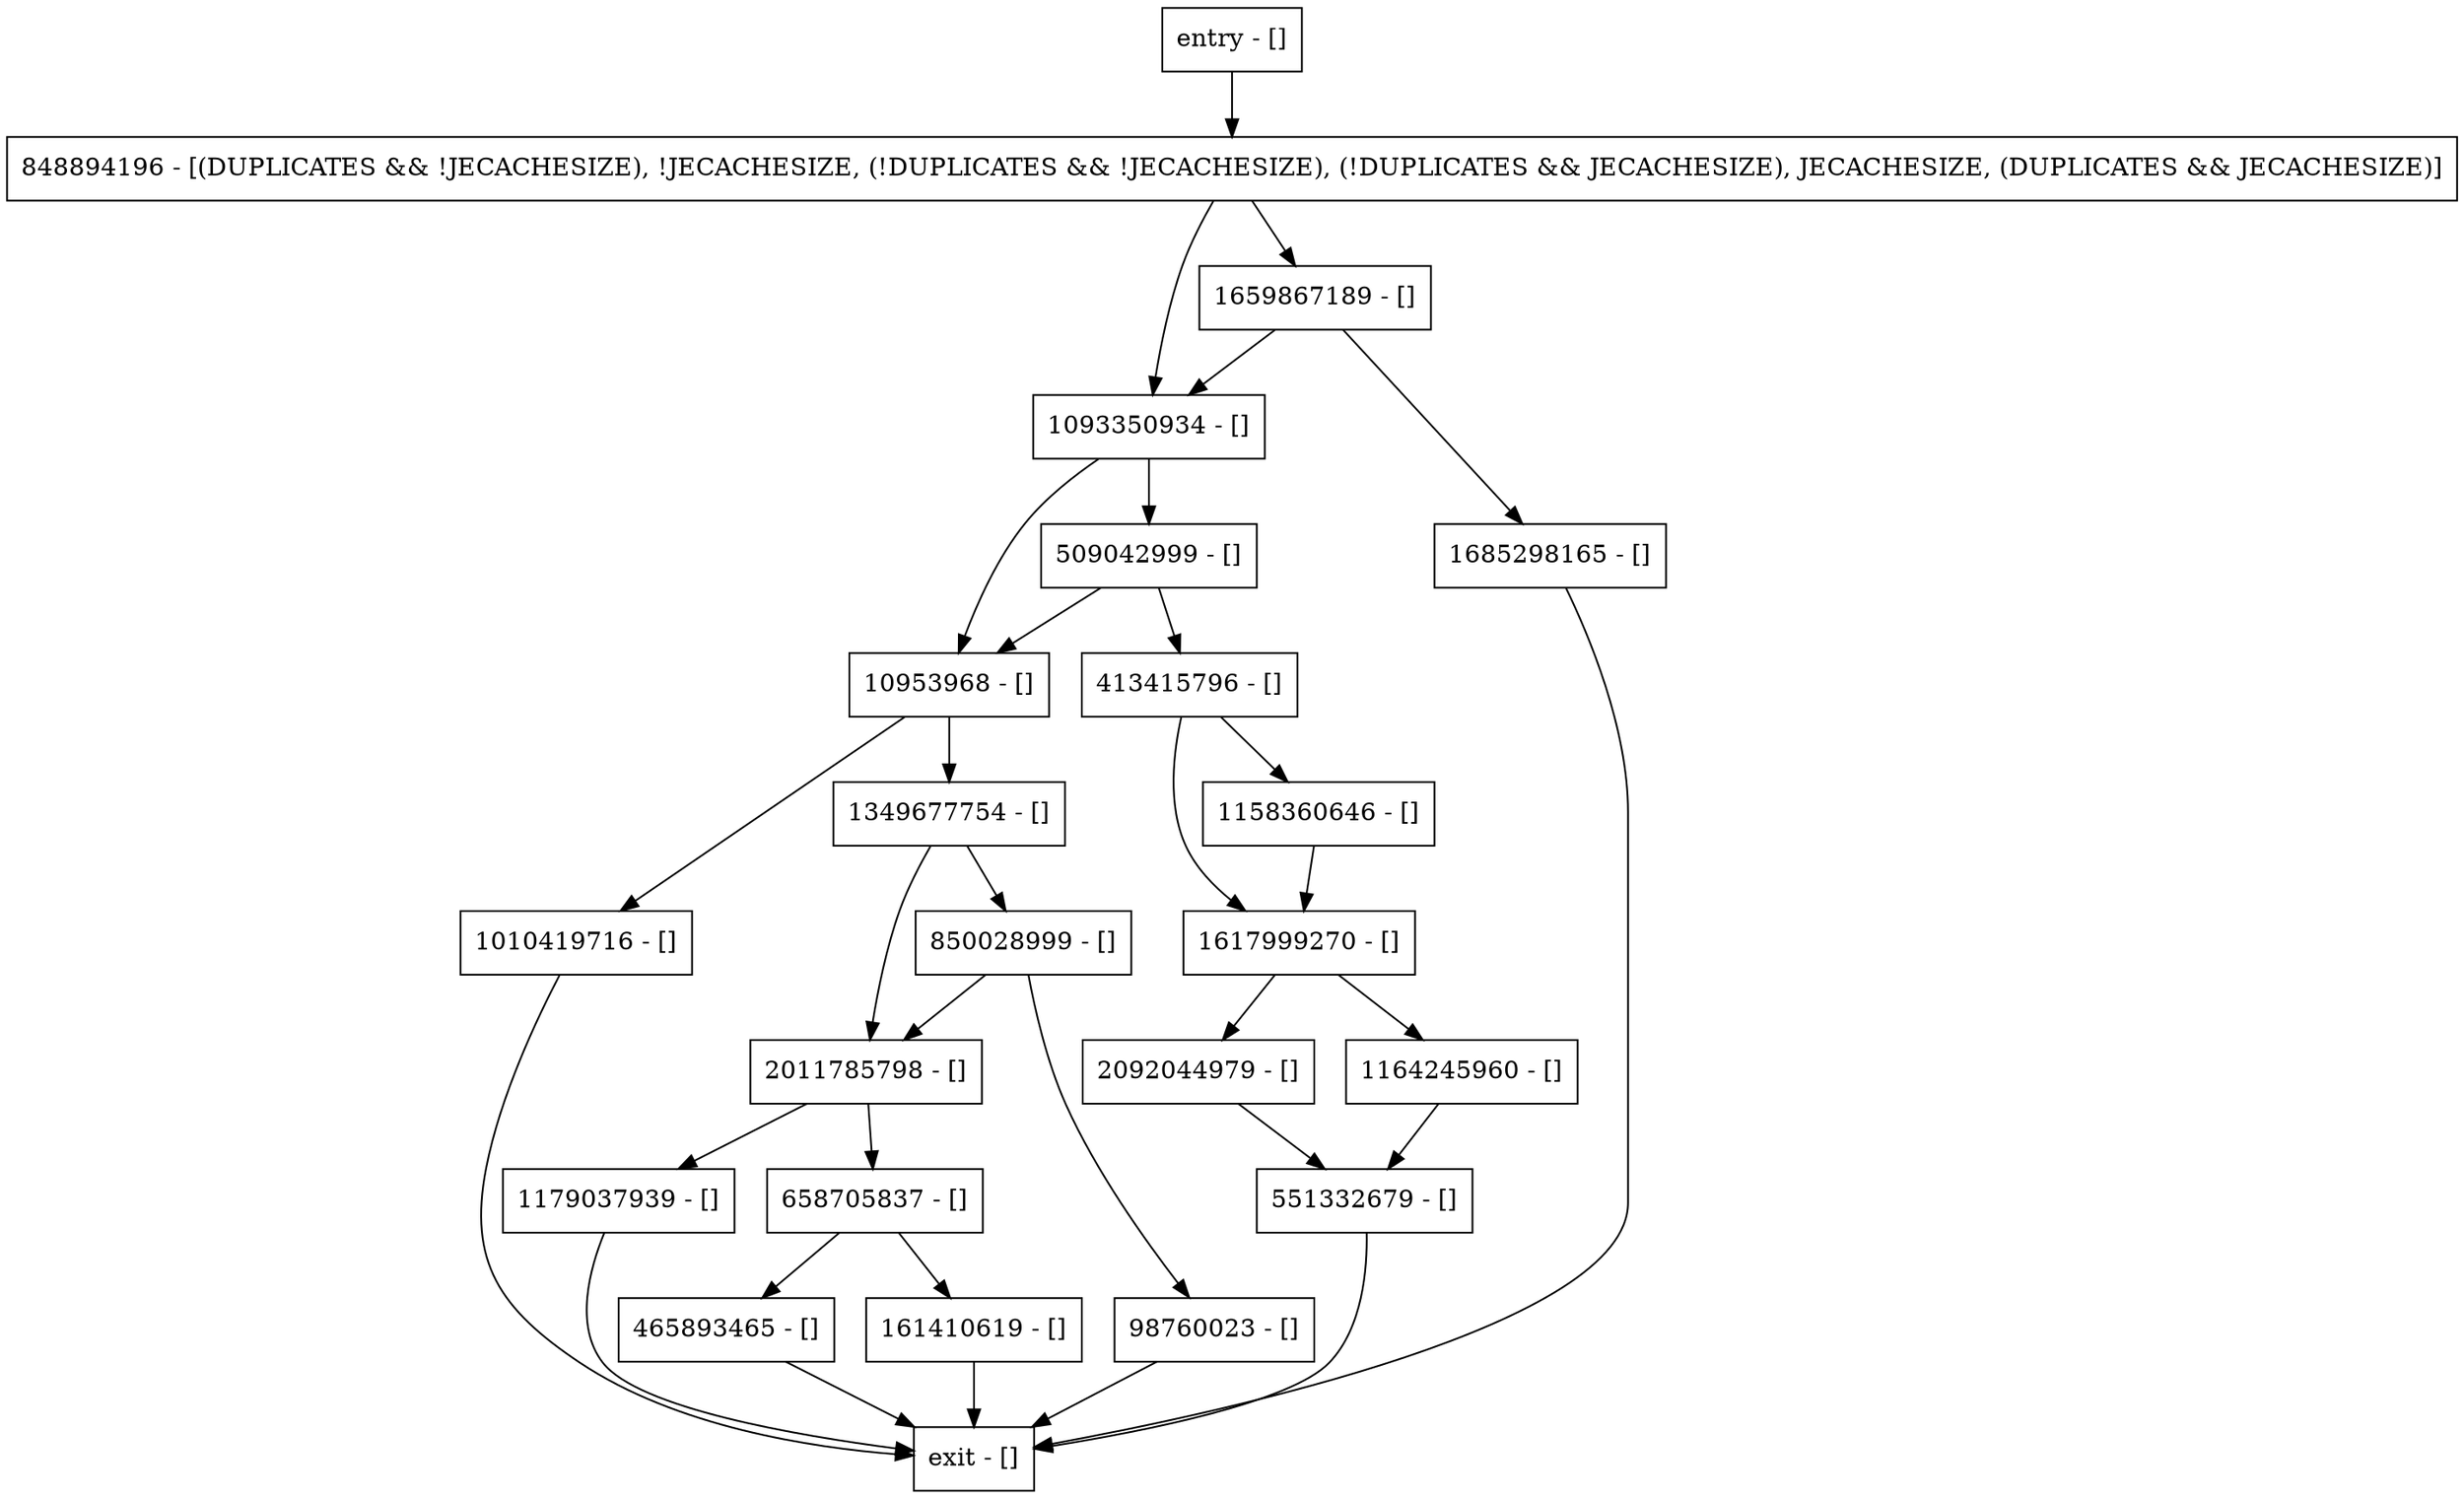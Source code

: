 digraph getWritableLocker {
node [shape=record];
2011785798 [label="2011785798 - []"];
1659867189 [label="1659867189 - []"];
2092044979 [label="2092044979 - []"];
10953968 [label="10953968 - []"];
1093350934 [label="1093350934 - []"];
848894196 [label="848894196 - [(DUPLICATES && !JECACHESIZE), !JECACHESIZE, (!DUPLICATES && !JECACHESIZE), (!DUPLICATES && JECACHESIZE), JECACHESIZE, (DUPLICATES && JECACHESIZE)]"];
509042999 [label="509042999 - []"];
1617999270 [label="1617999270 - []"];
1164245960 [label="1164245960 - []"];
465893465 [label="465893465 - []"];
1010419716 [label="1010419716 - []"];
551332679 [label="551332679 - []"];
1349677754 [label="1349677754 - []"];
entry [label="entry - []"];
exit [label="exit - []"];
1179037939 [label="1179037939 - []"];
850028999 [label="850028999 - []"];
98760023 [label="98760023 - []"];
413415796 [label="413415796 - []"];
1158360646 [label="1158360646 - []"];
1685298165 [label="1685298165 - []"];
161410619 [label="161410619 - []"];
658705837 [label="658705837 - []"];
entry;
exit;
2011785798 -> 1179037939;
2011785798 -> 658705837;
1659867189 -> 1685298165;
1659867189 -> 1093350934;
2092044979 -> 551332679;
10953968 -> 1349677754;
10953968 -> 1010419716;
1093350934 -> 10953968;
1093350934 -> 509042999;
848894196 -> 1659867189;
848894196 -> 1093350934;
509042999 -> 413415796;
509042999 -> 10953968;
1617999270 -> 2092044979;
1617999270 -> 1164245960;
1164245960 -> 551332679;
465893465 -> exit;
1010419716 -> exit;
551332679 -> exit;
1349677754 -> 2011785798;
1349677754 -> 850028999;
entry -> 848894196;
1179037939 -> exit;
850028999 -> 2011785798;
850028999 -> 98760023;
98760023 -> exit;
413415796 -> 1158360646;
413415796 -> 1617999270;
1158360646 -> 1617999270;
1685298165 -> exit;
161410619 -> exit;
658705837 -> 161410619;
658705837 -> 465893465;
}
